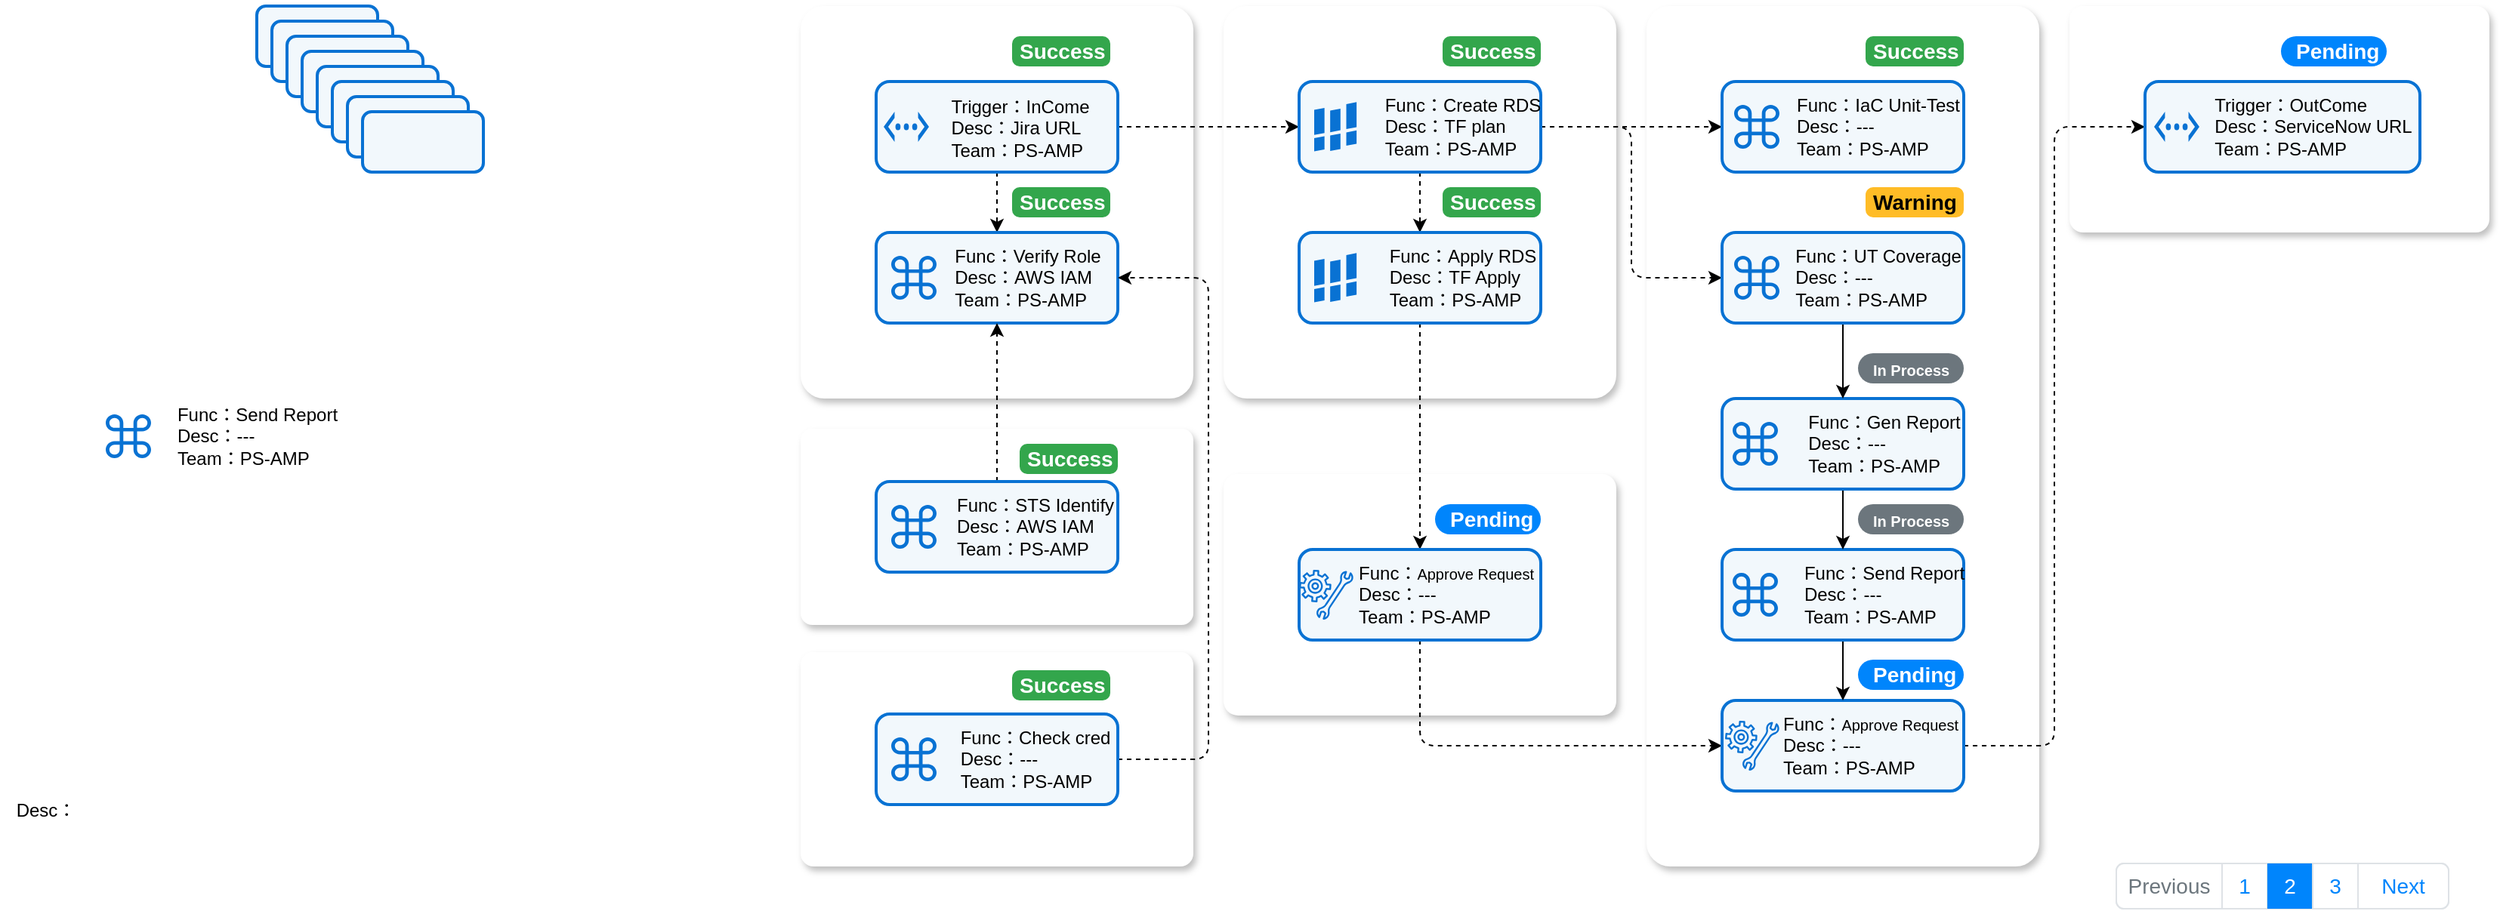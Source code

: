 <mxfile version="22.1.21" type="github">
  <diagram name="第 1 页" id="a42U0nUOHRjJRgB3q7TY">
    <mxGraphModel dx="3874" dy="1551" grid="0" gridSize="10" guides="1" tooltips="1" connect="1" arrows="1" fold="1" page="1" pageScale="1" pageWidth="1169" pageHeight="827" math="0" shadow="0">
      <root>
        <mxCell id="0" />
        <mxCell id="1" parent="0" />
        <mxCell id="eDNZzLcTr3SbtNcVF31Z-1" value="" style="rounded=1;whiteSpace=wrap;html=1;fillColor=#f2f8fc;strokeColor=#0972d3;strokeWidth=2;" parent="1" vertex="1">
          <mxGeometry x="-250" y="40" width="80" height="40" as="geometry" />
        </mxCell>
        <mxCell id="eDNZzLcTr3SbtNcVF31Z-2" value="" style="rounded=1;whiteSpace=wrap;html=1;fillColor=#f2f8fc;strokeColor=#0972d3;strokeWidth=2;" parent="1" vertex="1">
          <mxGeometry x="-240" y="50" width="80" height="40" as="geometry" />
        </mxCell>
        <mxCell id="eDNZzLcTr3SbtNcVF31Z-3" value="" style="rounded=1;whiteSpace=wrap;html=1;fillColor=#f2f8fc;strokeColor=#0972d3;strokeWidth=2;" parent="1" vertex="1">
          <mxGeometry x="-230" y="60" width="80" height="40" as="geometry" />
        </mxCell>
        <mxCell id="eDNZzLcTr3SbtNcVF31Z-4" value="" style="rounded=1;whiteSpace=wrap;html=1;fillColor=#f2f8fc;strokeColor=#0972d3;strokeWidth=2;" parent="1" vertex="1">
          <mxGeometry x="-220" y="70" width="80" height="40" as="geometry" />
        </mxCell>
        <mxCell id="eDNZzLcTr3SbtNcVF31Z-5" value="" style="rounded=1;whiteSpace=wrap;html=1;fillColor=#f2f8fc;strokeColor=#0972d3;strokeWidth=2;" parent="1" vertex="1">
          <mxGeometry x="-210" y="80" width="80" height="40" as="geometry" />
        </mxCell>
        <mxCell id="eDNZzLcTr3SbtNcVF31Z-6" value="" style="rounded=1;whiteSpace=wrap;html=1;fillColor=#f2f8fc;strokeColor=#0972d3;strokeWidth=2;" parent="1" vertex="1">
          <mxGeometry x="-200" y="90" width="80" height="40" as="geometry" />
        </mxCell>
        <mxCell id="eDNZzLcTr3SbtNcVF31Z-7" value="" style="rounded=1;whiteSpace=wrap;html=1;fillColor=#f2f8fc;strokeColor=#0972d3;strokeWidth=2;" parent="1" vertex="1">
          <mxGeometry x="-190" y="100" width="80" height="40" as="geometry" />
        </mxCell>
        <mxCell id="eDNZzLcTr3SbtNcVF31Z-8" value="" style="rounded=1;whiteSpace=wrap;html=1;fillColor=#f2f8fc;strokeColor=#0972d3;strokeWidth=2;" parent="1" vertex="1">
          <mxGeometry x="-180" y="110" width="80" height="40" as="geometry" />
        </mxCell>
        <mxCell id="eDNZzLcTr3SbtNcVF31Z-10" value="" style="rounded=1;whiteSpace=wrap;html=1;fillColor=#ffffff;strokeColor=none;strokeWidth=2;shadow=1;glass=0;arcSize=6;" parent="1" vertex="1">
          <mxGeometry x="110" y="40" width="260" height="260" as="geometry" />
        </mxCell>
        <mxCell id="eDNZzLcTr3SbtNcVF31Z-19" value="" style="rounded=1;whiteSpace=wrap;html=1;fillColor=#ffffff;strokeColor=none;strokeWidth=2;shadow=1;glass=0;arcSize=6;" parent="1" vertex="1">
          <mxGeometry x="390" y="40" width="260" height="260" as="geometry" />
        </mxCell>
        <mxCell id="eDNZzLcTr3SbtNcVF31Z-20" value="" style="rounded=1;whiteSpace=wrap;html=1;fillColor=#ffffff;strokeColor=none;strokeWidth=2;shadow=1;glass=0;arcSize=6;" parent="1" vertex="1">
          <mxGeometry x="390" y="350" width="260" height="160" as="geometry" />
        </mxCell>
        <mxCell id="eDNZzLcTr3SbtNcVF31Z-35" value="" style="rounded=1;whiteSpace=wrap;html=1;fillColor=#ffffff;strokeColor=none;strokeWidth=2;shadow=1;glass=0;arcSize=6;" parent="1" vertex="1">
          <mxGeometry x="670" y="40" width="260" height="570" as="geometry" />
        </mxCell>
        <mxCell id="eDNZzLcTr3SbtNcVF31Z-37" value="" style="rounded=1;whiteSpace=wrap;html=1;fillColor=#ffffff;strokeColor=none;strokeWidth=2;shadow=1;glass=0;arcSize=6;" parent="1" vertex="1">
          <mxGeometry x="950" y="40" width="278" height="150" as="geometry" />
        </mxCell>
        <mxCell id="eDNZzLcTr3SbtNcVF31Z-29" value="" style="html=1;shadow=0;dashed=0;shape=mxgraph.bootstrap.rrect;rSize=5;strokeColor=#DEE2E6;html=1;whiteSpace=wrap;fillColor=#ffffff;fontColor=#0085FC;fontSize=14;" parent="1" vertex="1">
          <mxGeometry x="981" y="608" width="220" height="30" as="geometry" />
        </mxCell>
        <mxCell id="eDNZzLcTr3SbtNcVF31Z-30" value="Previous" style="strokeColor=inherit;fillColor=inherit;gradientColor=inherit;html=1;shadow=0;dashed=0;shape=mxgraph.bootstrap.leftButton;rSize=5;perimeter=none;whiteSpace=wrap;resizeHeight=1;fontColor=#6C767D;fontSize=14;" parent="eDNZzLcTr3SbtNcVF31Z-29" vertex="1">
          <mxGeometry width="70" height="30" relative="1" as="geometry" />
        </mxCell>
        <mxCell id="eDNZzLcTr3SbtNcVF31Z-31" value="1" style="strokeColor=inherit;fillColor=inherit;gradientColor=inherit;fontColor=inherit;html=1;shadow=0;dashed=0;perimeter=none;whiteSpace=wrap;resizeHeight=1;fontSize=14;" parent="eDNZzLcTr3SbtNcVF31Z-29" vertex="1">
          <mxGeometry width="30" height="30" relative="1" as="geometry">
            <mxPoint x="70" as="offset" />
          </mxGeometry>
        </mxCell>
        <mxCell id="eDNZzLcTr3SbtNcVF31Z-32" value="2" style="html=1;shadow=0;dashed=0;perimeter=none;whiteSpace=wrap;resizeHeight=1;fillColor=#0085FC;strokeColor=none;fontColor=#ffffff;fontSize=14;" parent="eDNZzLcTr3SbtNcVF31Z-29" vertex="1">
          <mxGeometry width="30" height="30" relative="1" as="geometry">
            <mxPoint x="100" as="offset" />
          </mxGeometry>
        </mxCell>
        <mxCell id="eDNZzLcTr3SbtNcVF31Z-33" value="3" style="strokeColor=inherit;fillColor=inherit;gradientColor=inherit;fontColor=inherit;html=1;shadow=0;dashed=0;perimeter=none;whiteSpace=wrap;resizeHeight=1;fontSize=14;" parent="eDNZzLcTr3SbtNcVF31Z-29" vertex="1">
          <mxGeometry width="30" height="30" relative="1" as="geometry">
            <mxPoint x="130" as="offset" />
          </mxGeometry>
        </mxCell>
        <mxCell id="eDNZzLcTr3SbtNcVF31Z-34" value="Next" style="strokeColor=inherit;fillColor=inherit;gradientColor=inherit;fontColor=inherit;html=1;shadow=0;dashed=0;shape=mxgraph.bootstrap.rightButton;rSize=5;perimeter=none;whiteSpace=wrap;resizeHeight=1;fontSize=14;" parent="eDNZzLcTr3SbtNcVF31Z-29" vertex="1">
          <mxGeometry x="1" width="60" height="30" relative="1" as="geometry">
            <mxPoint x="-60" as="offset" />
          </mxGeometry>
        </mxCell>
        <mxCell id="eDNZzLcTr3SbtNcVF31Z-55" style="edgeStyle=orthogonalEdgeStyle;rounded=0;orthogonalLoop=1;jettySize=auto;html=1;dashed=1;" parent="1" source="eDNZzLcTr3SbtNcVF31Z-9" target="eDNZzLcTr3SbtNcVF31Z-41" edge="1">
          <mxGeometry relative="1" as="geometry" />
        </mxCell>
        <mxCell id="eDNZzLcTr3SbtNcVF31Z-58" style="edgeStyle=orthogonalEdgeStyle;rounded=0;orthogonalLoop=1;jettySize=auto;html=1;entryX=0.5;entryY=0;entryDx=0;entryDy=0;dashed=1;" parent="1" source="eDNZzLcTr3SbtNcVF31Z-9" target="eDNZzLcTr3SbtNcVF31Z-40" edge="1">
          <mxGeometry relative="1" as="geometry" />
        </mxCell>
        <mxCell id="eDNZzLcTr3SbtNcVF31Z-9" value="" style="rounded=1;whiteSpace=wrap;html=1;fillColor=#f2f8fc;strokeColor=#0972d3;strokeWidth=2;" parent="1" vertex="1">
          <mxGeometry x="160" y="90" width="160" height="60" as="geometry" />
        </mxCell>
        <mxCell id="eDNZzLcTr3SbtNcVF31Z-40" value="" style="rounded=1;whiteSpace=wrap;html=1;fillColor=#f2f8fc;strokeColor=#0972d3;strokeWidth=2;" parent="1" vertex="1">
          <mxGeometry x="160" y="190" width="160" height="60" as="geometry" />
        </mxCell>
        <mxCell id="eDNZzLcTr3SbtNcVF31Z-56" style="edgeStyle=orthogonalEdgeStyle;rounded=0;orthogonalLoop=1;jettySize=auto;html=1;entryX=0.5;entryY=0;entryDx=0;entryDy=0;dashed=1;" parent="1" source="eDNZzLcTr3SbtNcVF31Z-41" target="eDNZzLcTr3SbtNcVF31Z-42" edge="1">
          <mxGeometry relative="1" as="geometry" />
        </mxCell>
        <mxCell id="eDNZzLcTr3SbtNcVF31Z-71" style="edgeStyle=orthogonalEdgeStyle;rounded=1;orthogonalLoop=1;jettySize=auto;html=1;entryX=0;entryY=0.5;entryDx=0;entryDy=0;curved=0;dashed=1;" parent="1" source="eDNZzLcTr3SbtNcVF31Z-41" target="eDNZzLcTr3SbtNcVF31Z-50" edge="1">
          <mxGeometry relative="1" as="geometry" />
        </mxCell>
        <mxCell id="eDNZzLcTr3SbtNcVF31Z-72" style="edgeStyle=orthogonalEdgeStyle;rounded=1;orthogonalLoop=1;jettySize=auto;html=1;entryX=0;entryY=0.5;entryDx=0;entryDy=0;curved=0;dashed=1;" parent="1" source="eDNZzLcTr3SbtNcVF31Z-41" target="eDNZzLcTr3SbtNcVF31Z-49" edge="1">
          <mxGeometry relative="1" as="geometry" />
        </mxCell>
        <mxCell id="eDNZzLcTr3SbtNcVF31Z-41" value="" style="rounded=1;whiteSpace=wrap;html=1;fillColor=#f2f8fc;strokeColor=#0972d3;strokeWidth=2;" parent="1" vertex="1">
          <mxGeometry x="440" y="90" width="160" height="60" as="geometry" />
        </mxCell>
        <mxCell id="eDNZzLcTr3SbtNcVF31Z-57" style="edgeStyle=orthogonalEdgeStyle;rounded=0;orthogonalLoop=1;jettySize=auto;html=1;entryX=0.5;entryY=0;entryDx=0;entryDy=0;dashed=1;" parent="1" source="eDNZzLcTr3SbtNcVF31Z-42" target="eDNZzLcTr3SbtNcVF31Z-45" edge="1">
          <mxGeometry relative="1" as="geometry" />
        </mxCell>
        <mxCell id="eDNZzLcTr3SbtNcVF31Z-42" value="" style="rounded=1;whiteSpace=wrap;html=1;fillColor=#f2f8fc;strokeColor=#0972d3;strokeWidth=2;" parent="1" vertex="1">
          <mxGeometry x="440" y="190" width="160" height="60" as="geometry" />
        </mxCell>
        <mxCell id="eDNZzLcTr3SbtNcVF31Z-62" style="edgeStyle=orthogonalEdgeStyle;rounded=1;orthogonalLoop=1;jettySize=auto;html=1;exitX=0.5;exitY=1;exitDx=0;exitDy=0;entryX=0;entryY=0.5;entryDx=0;entryDy=0;dashed=1;curved=0;" parent="1" source="eDNZzLcTr3SbtNcVF31Z-45" target="eDNZzLcTr3SbtNcVF31Z-46" edge="1">
          <mxGeometry relative="1" as="geometry" />
        </mxCell>
        <mxCell id="eDNZzLcTr3SbtNcVF31Z-45" value="" style="rounded=1;whiteSpace=wrap;html=1;fillColor=#f2f8fc;strokeColor=#0972d3;strokeWidth=2;" parent="1" vertex="1">
          <mxGeometry x="440" y="400" width="160" height="60" as="geometry" />
        </mxCell>
        <mxCell id="eDNZzLcTr3SbtNcVF31Z-76" style="edgeStyle=orthogonalEdgeStyle;rounded=1;orthogonalLoop=1;jettySize=auto;html=1;entryX=0;entryY=0.5;entryDx=0;entryDy=0;curved=0;dashed=1;" parent="1" source="eDNZzLcTr3SbtNcVF31Z-46" target="eDNZzLcTr3SbtNcVF31Z-51" edge="1">
          <mxGeometry relative="1" as="geometry" />
        </mxCell>
        <mxCell id="eDNZzLcTr3SbtNcVF31Z-46" value="" style="rounded=1;whiteSpace=wrap;html=1;fillColor=#f2f8fc;strokeColor=#0972d3;strokeWidth=2;" parent="1" vertex="1">
          <mxGeometry x="720" y="500" width="160" height="60" as="geometry" />
        </mxCell>
        <mxCell id="eDNZzLcTr3SbtNcVF31Z-75" style="edgeStyle=orthogonalEdgeStyle;rounded=0;orthogonalLoop=1;jettySize=auto;html=1;entryX=0.5;entryY=0;entryDx=0;entryDy=0;" parent="1" source="eDNZzLcTr3SbtNcVF31Z-47" target="eDNZzLcTr3SbtNcVF31Z-46" edge="1">
          <mxGeometry relative="1" as="geometry" />
        </mxCell>
        <mxCell id="eDNZzLcTr3SbtNcVF31Z-47" value="" style="rounded=1;whiteSpace=wrap;html=1;fillColor=#f2f8fc;strokeColor=#0972d3;strokeWidth=2;" parent="1" vertex="1">
          <mxGeometry x="720" y="400" width="160" height="60" as="geometry" />
        </mxCell>
        <mxCell id="eDNZzLcTr3SbtNcVF31Z-74" style="edgeStyle=orthogonalEdgeStyle;rounded=0;orthogonalLoop=1;jettySize=auto;html=1;entryX=0.5;entryY=0;entryDx=0;entryDy=0;" parent="1" source="eDNZzLcTr3SbtNcVF31Z-48" target="eDNZzLcTr3SbtNcVF31Z-47" edge="1">
          <mxGeometry relative="1" as="geometry" />
        </mxCell>
        <mxCell id="eDNZzLcTr3SbtNcVF31Z-48" value="" style="rounded=1;whiteSpace=wrap;html=1;fillColor=#f2f8fc;strokeColor=#0972d3;strokeWidth=2;" parent="1" vertex="1">
          <mxGeometry x="720" y="300" width="160" height="60" as="geometry" />
        </mxCell>
        <mxCell id="eDNZzLcTr3SbtNcVF31Z-73" style="edgeStyle=orthogonalEdgeStyle;rounded=0;orthogonalLoop=1;jettySize=auto;html=1;entryX=0.5;entryY=0;entryDx=0;entryDy=0;" parent="1" source="eDNZzLcTr3SbtNcVF31Z-49" target="eDNZzLcTr3SbtNcVF31Z-48" edge="1">
          <mxGeometry relative="1" as="geometry" />
        </mxCell>
        <mxCell id="eDNZzLcTr3SbtNcVF31Z-49" value="" style="rounded=1;whiteSpace=wrap;html=1;fillColor=#f2f8fc;strokeColor=#0972d3;strokeWidth=2;" parent="1" vertex="1">
          <mxGeometry x="720" y="190" width="160" height="60" as="geometry" />
        </mxCell>
        <mxCell id="eDNZzLcTr3SbtNcVF31Z-63" value="" style="rounded=1;whiteSpace=wrap;html=1;fillColor=#ffffff;strokeColor=none;strokeWidth=2;shadow=1;glass=0;arcSize=6;" parent="1" vertex="1">
          <mxGeometry x="110" y="468" width="260" height="142" as="geometry" />
        </mxCell>
        <mxCell id="eDNZzLcTr3SbtNcVF31Z-50" value="" style="rounded=1;whiteSpace=wrap;html=1;fillColor=#f2f8fc;strokeColor=#0972d3;strokeWidth=2;" parent="1" vertex="1">
          <mxGeometry x="720" y="90" width="160" height="60" as="geometry" />
        </mxCell>
        <mxCell id="eDNZzLcTr3SbtNcVF31Z-51" value="" style="rounded=1;whiteSpace=wrap;html=1;fillColor=#f2f8fc;strokeColor=#0972d3;strokeWidth=2;" parent="1" vertex="1">
          <mxGeometry x="1000" y="90" width="182" height="60" as="geometry" />
        </mxCell>
        <mxCell id="eDNZzLcTr3SbtNcVF31Z-53" value="Desc：" style="text;html=1;align=center;verticalAlign=middle;resizable=0;points=[];autosize=1;strokeColor=none;fillColor=none;" parent="1" vertex="1">
          <mxGeometry x="-420" y="558" width="60" height="30" as="geometry" />
        </mxCell>
        <mxCell id="eDNZzLcTr3SbtNcVF31Z-65" value="" style="rounded=1;whiteSpace=wrap;html=1;fillColor=#ffffff;strokeColor=none;strokeWidth=2;shadow=1;glass=0;arcSize=6;" parent="1" vertex="1">
          <mxGeometry x="110" y="320" width="260" height="130" as="geometry" />
        </mxCell>
        <mxCell id="eDNZzLcTr3SbtNcVF31Z-68" style="edgeStyle=orthogonalEdgeStyle;rounded=0;orthogonalLoop=1;jettySize=auto;html=1;entryX=0.5;entryY=1;entryDx=0;entryDy=0;dashed=1;" parent="1" source="eDNZzLcTr3SbtNcVF31Z-66" target="eDNZzLcTr3SbtNcVF31Z-40" edge="1">
          <mxGeometry relative="1" as="geometry" />
        </mxCell>
        <mxCell id="eDNZzLcTr3SbtNcVF31Z-66" value="" style="rounded=1;whiteSpace=wrap;html=1;fillColor=#f2f8fc;strokeColor=#0972d3;strokeWidth=2;" parent="1" vertex="1">
          <mxGeometry x="160" y="355" width="160" height="60" as="geometry" />
        </mxCell>
        <mxCell id="eDNZzLcTr3SbtNcVF31Z-70" style="edgeStyle=orthogonalEdgeStyle;rounded=1;orthogonalLoop=1;jettySize=auto;html=1;entryX=1;entryY=0.5;entryDx=0;entryDy=0;dashed=1;curved=0;" parent="1" source="eDNZzLcTr3SbtNcVF31Z-67" target="eDNZzLcTr3SbtNcVF31Z-40" edge="1">
          <mxGeometry relative="1" as="geometry">
            <Array as="points">
              <mxPoint x="380" y="539" />
              <mxPoint x="380" y="220" />
            </Array>
          </mxGeometry>
        </mxCell>
        <mxCell id="eDNZzLcTr3SbtNcVF31Z-67" value="" style="rounded=1;whiteSpace=wrap;html=1;fillColor=#f2f8fc;strokeColor=#0972d3;strokeWidth=2;" parent="1" vertex="1">
          <mxGeometry x="160" y="509" width="160" height="60" as="geometry" />
        </mxCell>
        <mxCell id="eDNZzLcTr3SbtNcVF31Z-82" value="Success" style="html=1;shadow=0;dashed=0;shape=mxgraph.bootstrap.rrect;rSize=5;strokeColor=none;strokeWidth=1;fillColor=#33A64C;fontColor=#FFFFFF;whiteSpace=wrap;align=left;verticalAlign=middle;spacingLeft=0;fontStyle=1;fontSize=14;spacing=5;" parent="1" vertex="1">
          <mxGeometry x="255" y="330" width="65" height="20" as="geometry" />
        </mxCell>
        <mxCell id="eDNZzLcTr3SbtNcVF31Z-83" value="Success" style="html=1;shadow=0;dashed=0;shape=mxgraph.bootstrap.rrect;rSize=5;strokeColor=none;strokeWidth=1;fillColor=#33A64C;fontColor=#FFFFFF;whiteSpace=wrap;align=left;verticalAlign=middle;spacingLeft=0;fontStyle=1;fontSize=14;spacing=5;" parent="1" vertex="1">
          <mxGeometry x="250" y="480" width="65" height="20" as="geometry" />
        </mxCell>
        <mxCell id="eDNZzLcTr3SbtNcVF31Z-84" value="Success" style="html=1;shadow=0;dashed=0;shape=mxgraph.bootstrap.rrect;rSize=5;strokeColor=none;strokeWidth=1;fillColor=#33A64C;fontColor=#FFFFFF;whiteSpace=wrap;align=left;verticalAlign=middle;spacingLeft=0;fontStyle=1;fontSize=14;spacing=5;" parent="1" vertex="1">
          <mxGeometry x="250" y="160" width="65" height="20" as="geometry" />
        </mxCell>
        <mxCell id="eDNZzLcTr3SbtNcVF31Z-85" value="Success" style="html=1;shadow=0;dashed=0;shape=mxgraph.bootstrap.rrect;rSize=5;strokeColor=none;strokeWidth=1;fillColor=#33A64C;fontColor=#FFFFFF;whiteSpace=wrap;align=left;verticalAlign=middle;spacingLeft=0;fontStyle=1;fontSize=14;spacing=5;" parent="1" vertex="1">
          <mxGeometry x="250" y="60" width="65" height="20" as="geometry" />
        </mxCell>
        <mxCell id="eDNZzLcTr3SbtNcVF31Z-86" value="Success" style="html=1;shadow=0;dashed=0;shape=mxgraph.bootstrap.rrect;rSize=5;strokeColor=none;strokeWidth=1;fillColor=#33A64C;fontColor=#FFFFFF;whiteSpace=wrap;align=left;verticalAlign=middle;spacingLeft=0;fontStyle=1;fontSize=14;spacing=5;" parent="1" vertex="1">
          <mxGeometry x="535" y="60" width="65" height="20" as="geometry" />
        </mxCell>
        <mxCell id="eDNZzLcTr3SbtNcVF31Z-87" value="Success" style="html=1;shadow=0;dashed=0;shape=mxgraph.bootstrap.rrect;rSize=5;strokeColor=none;strokeWidth=1;fillColor=#33A64C;fontColor=#FFFFFF;whiteSpace=wrap;align=left;verticalAlign=middle;spacingLeft=0;fontStyle=1;fontSize=14;spacing=5;" parent="1" vertex="1">
          <mxGeometry x="535" y="160" width="65" height="20" as="geometry" />
        </mxCell>
        <mxCell id="eDNZzLcTr3SbtNcVF31Z-90" value="Warning" style="html=1;shadow=0;dashed=0;shape=mxgraph.bootstrap.rrect;rSize=5;strokeColor=none;strokeWidth=1;fillColor=#FFBC26;fontColor=#000000;whiteSpace=wrap;align=left;verticalAlign=middle;spacingLeft=0;fontStyle=1;fontSize=14;spacing=5;" parent="1" vertex="1">
          <mxGeometry x="815" y="160" width="65" height="20" as="geometry" />
        </mxCell>
        <mxCell id="eDNZzLcTr3SbtNcVF31Z-91" value="Pending" style="rounded=1;whiteSpace=wrap;html=1;arcSize=50;strokeColor=none;strokeWidth=1;fillColor=#0085FC;fontColor=#FFFFFF;whiteSpace=wrap;align=left;verticalAlign=middle;spacingLeft=0;fontStyle=1;fontSize=14;spacing=10;" parent="1" vertex="1">
          <mxGeometry x="530" y="370" width="70" height="20" as="geometry" />
        </mxCell>
        <mxCell id="eDNZzLcTr3SbtNcVF31Z-92" value="Success" style="html=1;shadow=0;dashed=0;shape=mxgraph.bootstrap.rrect;rSize=5;strokeColor=none;strokeWidth=1;fillColor=#33A64C;fontColor=#FFFFFF;whiteSpace=wrap;align=left;verticalAlign=middle;spacingLeft=0;fontStyle=1;fontSize=14;spacing=5;" parent="1" vertex="1">
          <mxGeometry x="815" y="60" width="65" height="20" as="geometry" />
        </mxCell>
        <mxCell id="eDNZzLcTr3SbtNcVF31Z-94" value="Pending" style="rounded=1;whiteSpace=wrap;html=1;arcSize=50;strokeColor=none;strokeWidth=1;fillColor=#0085FC;fontColor=#FFFFFF;whiteSpace=wrap;align=left;verticalAlign=middle;spacingLeft=0;fontStyle=1;fontSize=14;spacing=10;" parent="1" vertex="1">
          <mxGeometry x="810" y="473" width="70" height="20" as="geometry" />
        </mxCell>
        <mxCell id="eDNZzLcTr3SbtNcVF31Z-95" value="&lt;font style=&quot;font-size: 10px;&quot;&gt;In Process&lt;/font&gt;" style="rounded=1;whiteSpace=wrap;html=1;arcSize=50;strokeColor=none;strokeWidth=1;fillColor=#6C767D;fontColor=#FFFFFF;whiteSpace=wrap;align=left;verticalAlign=middle;spacingLeft=0;fontStyle=1;fontSize=14;spacing=10;" parent="1" vertex="1">
          <mxGeometry x="810" y="370" width="70" height="20" as="geometry" />
        </mxCell>
        <mxCell id="eDNZzLcTr3SbtNcVF31Z-96" value="&lt;font style=&quot;font-size: 10px;&quot;&gt;In Process&lt;/font&gt;" style="rounded=1;whiteSpace=wrap;html=1;arcSize=50;strokeColor=none;strokeWidth=1;fillColor=#6C767D;fontColor=#FFFFFF;whiteSpace=wrap;align=left;verticalAlign=middle;spacingLeft=0;fontStyle=1;fontSize=14;spacing=10;" parent="1" vertex="1">
          <mxGeometry x="810" y="270" width="70" height="20" as="geometry" />
        </mxCell>
        <mxCell id="eDNZzLcTr3SbtNcVF31Z-97" value="Pending" style="rounded=1;whiteSpace=wrap;html=1;arcSize=50;strokeColor=none;strokeWidth=1;fillColor=#0085FC;fontColor=#FFFFFF;whiteSpace=wrap;align=left;verticalAlign=middle;spacingLeft=0;fontStyle=1;fontSize=14;spacing=10;" parent="1" vertex="1">
          <mxGeometry x="1090" y="60" width="70" height="20" as="geometry" />
        </mxCell>
        <mxCell id="eDNZzLcTr3SbtNcVF31Z-117" value="&lt;div style=&quot;text-align: left;&quot;&gt;&lt;span style=&quot;background-color: initial;&quot;&gt;Trigger：OutCome&lt;/span&gt;&lt;/div&gt;&lt;div style=&quot;text-align: left;&quot;&gt;&lt;span style=&quot;background-color: initial;&quot;&gt;Desc：ServiceNow URL&lt;/span&gt;&lt;/div&gt;&lt;div style=&quot;text-align: left;&quot;&gt;&lt;span style=&quot;background-color: initial;&quot;&gt;Team：PS-AMP&lt;/span&gt;&lt;/div&gt;" style="text;html=1;align=center;verticalAlign=middle;resizable=0;points=[];autosize=1;strokeColor=none;fillColor=none;" parent="1" vertex="1">
          <mxGeometry x="1036" y="92.5" width="149" height="55" as="geometry" />
        </mxCell>
        <mxCell id="eDNZzLcTr3SbtNcVF31Z-120" value="" style="shape=mxgraph.signs.tech.ethernet;html=1;pointerEvents=1;fillColor=#0972d3;strokeColor=none;verticalLabelPosition=bottom;verticalAlign=top;align=center;sketch=0;" parent="1" vertex="1">
          <mxGeometry x="1006" y="110" width="30" height="20" as="geometry" />
        </mxCell>
        <mxCell id="eDNZzLcTr3SbtNcVF31Z-123" value="&lt;div style=&quot;text-align: left;&quot;&gt;&lt;span style=&quot;background-color: initial;&quot;&gt;Trigger：InCome&lt;/span&gt;&lt;/div&gt;&lt;div style=&quot;text-align: left;&quot;&gt;&lt;span style=&quot;background-color: initial;&quot;&gt;Desc：Jira URL&lt;/span&gt;&lt;/div&gt;&lt;div style=&quot;text-align: left;&quot;&gt;&lt;span style=&quot;background-color: initial;&quot;&gt;Team：PS-AMP&lt;/span&gt;&lt;/div&gt;" style="text;html=1;align=center;verticalAlign=middle;resizable=0;points=[];autosize=1;strokeColor=none;fillColor=none;" parent="1" vertex="1">
          <mxGeometry x="200" y="93" width="110" height="55" as="geometry" />
        </mxCell>
        <mxCell id="eDNZzLcTr3SbtNcVF31Z-124" value="" style="shape=mxgraph.signs.tech.ethernet;html=1;pointerEvents=1;fillColor=#0972d3;strokeColor=none;verticalLabelPosition=bottom;verticalAlign=top;align=center;sketch=0;" parent="1" vertex="1">
          <mxGeometry x="165" y="110" width="30" height="20" as="geometry" />
        </mxCell>
        <mxCell id="eDNZzLcTr3SbtNcVF31Z-125" value="&lt;div style=&quot;text-align: left;&quot;&gt;&lt;span style=&quot;background-color: initial;&quot;&gt;Func：Send Report&lt;/span&gt;&lt;/div&gt;&lt;div style=&quot;text-align: left;&quot;&gt;&lt;span style=&quot;background-color: initial;&quot;&gt;Desc：---&lt;/span&gt;&lt;/div&gt;&lt;div style=&quot;text-align: left;&quot;&gt;&lt;span style=&quot;background-color: initial;&quot;&gt;Team：PS-AMP&lt;/span&gt;&lt;/div&gt;" style="text;html=1;align=center;verticalAlign=middle;resizable=0;points=[];autosize=1;strokeColor=none;fillColor=none;" parent="1" vertex="1">
          <mxGeometry x="-315" y="295" width="130" height="60" as="geometry" />
        </mxCell>
        <mxCell id="eDNZzLcTr3SbtNcVF31Z-128" value="&lt;div style=&quot;text-align: left;&quot;&gt;&lt;span style=&quot;background-color: initial;&quot;&gt;Func：Verify Role&lt;/span&gt;&lt;/div&gt;&lt;div style=&quot;text-align: left;&quot;&gt;&lt;span style=&quot;background-color: initial;&quot;&gt;Desc：AWS IAM&lt;/span&gt;&lt;/div&gt;&lt;div style=&quot;text-align: left;&quot;&gt;&lt;span style=&quot;background-color: initial;&quot;&gt;Team：PS-AMP&lt;/span&gt;&lt;/div&gt;" style="text;html=1;align=center;verticalAlign=middle;resizable=0;points=[];autosize=1;strokeColor=none;fillColor=none;" parent="1" vertex="1">
          <mxGeometry x="200" y="190" width="120" height="60" as="geometry" />
        </mxCell>
        <mxCell id="eDNZzLcTr3SbtNcVF31Z-129" value="" style="shape=mxgraph.signs.tech.command;html=1;pointerEvents=1;fillColor=#0972d3;strokeColor=none;verticalLabelPosition=bottom;verticalAlign=top;align=center;sketch=0;" parent="1" vertex="1">
          <mxGeometry x="170" y="205.5" width="30" height="29" as="geometry" />
        </mxCell>
        <mxCell id="eDNZzLcTr3SbtNcVF31Z-130" value="&lt;div style=&quot;text-align: left;&quot;&gt;&lt;span style=&quot;background-color: initial;&quot;&gt;Func：STS Identify&lt;/span&gt;&lt;/div&gt;&lt;div style=&quot;text-align: left;&quot;&gt;&lt;span style=&quot;background-color: initial;&quot;&gt;Desc：AWS IAM&lt;/span&gt;&lt;/div&gt;&lt;div style=&quot;text-align: left;&quot;&gt;&lt;span style=&quot;background-color: initial;&quot;&gt;Team：PS-AMP&lt;/span&gt;&lt;/div&gt;" style="text;html=1;align=center;verticalAlign=middle;resizable=0;points=[];autosize=1;strokeColor=none;fillColor=none;" parent="1" vertex="1">
          <mxGeometry x="200" y="355" width="130" height="60" as="geometry" />
        </mxCell>
        <mxCell id="eDNZzLcTr3SbtNcVF31Z-131" value="" style="shape=mxgraph.signs.tech.command;html=1;pointerEvents=1;fillColor=#0972d3;strokeColor=none;verticalLabelPosition=bottom;verticalAlign=top;align=center;sketch=0;" parent="1" vertex="1">
          <mxGeometry x="170" y="370.5" width="30" height="29" as="geometry" />
        </mxCell>
        <mxCell id="eDNZzLcTr3SbtNcVF31Z-132" value="&lt;div style=&quot;text-align: left;&quot;&gt;&lt;span style=&quot;background-color: initial;&quot;&gt;Func：Check cred&lt;/span&gt;&lt;/div&gt;&lt;div style=&quot;text-align: left;&quot;&gt;&lt;span style=&quot;background-color: initial;&quot;&gt;Desc：---&lt;/span&gt;&lt;/div&gt;&lt;div style=&quot;text-align: left;&quot;&gt;&lt;span style=&quot;background-color: initial;&quot;&gt;Team：PS-AMP&lt;/span&gt;&lt;/div&gt;" style="text;html=1;align=center;verticalAlign=middle;resizable=0;points=[];autosize=1;strokeColor=none;fillColor=none;" parent="1" vertex="1">
          <mxGeometry x="205" y="509" width="120" height="60" as="geometry" />
        </mxCell>
        <mxCell id="eDNZzLcTr3SbtNcVF31Z-133" value="" style="shape=mxgraph.signs.tech.command;html=1;pointerEvents=1;fillColor=#0972d3;strokeColor=none;verticalLabelPosition=bottom;verticalAlign=top;align=center;sketch=0;" parent="1" vertex="1">
          <mxGeometry x="170" y="524.5" width="30" height="29" as="geometry" />
        </mxCell>
        <mxCell id="eDNZzLcTr3SbtNcVF31Z-135" value="&lt;div style=&quot;text-align: left;&quot;&gt;&lt;span style=&quot;background-color: initial;&quot;&gt;Func：Create RDS&lt;/span&gt;&lt;/div&gt;&lt;div style=&quot;text-align: left;&quot;&gt;&lt;span style=&quot;background-color: initial;&quot;&gt;Desc：TF plan&lt;/span&gt;&lt;/div&gt;&lt;div style=&quot;text-align: left;&quot;&gt;&lt;span style=&quot;background-color: initial;&quot;&gt;Team：PS-AMP&lt;/span&gt;&lt;/div&gt;" style="text;html=1;align=center;verticalAlign=middle;resizable=0;points=[];autosize=1;strokeColor=none;fillColor=none;" parent="1" vertex="1">
          <mxGeometry x="483.06" y="90" width="130" height="60" as="geometry" />
        </mxCell>
        <mxCell id="eDNZzLcTr3SbtNcVF31Z-136" value="" style="sketch=0;pointerEvents=1;shadow=0;dashed=0;html=1;strokeColor=none;fillColor=#0972d3;aspect=fixed;labelPosition=center;verticalLabelPosition=bottom;verticalAlign=top;align=center;outlineConnect=0;shape=mxgraph.vvd.wavefront;" parent="1" vertex="1">
          <mxGeometry x="450" y="103.68" width="28.06" height="32.63" as="geometry" />
        </mxCell>
        <mxCell id="eDNZzLcTr3SbtNcVF31Z-137" value="&lt;div style=&quot;text-align: left;&quot;&gt;&lt;span style=&quot;background-color: initial;&quot;&gt;Func：Apply RDS&lt;/span&gt;&lt;/div&gt;&lt;div style=&quot;text-align: left;&quot;&gt;&lt;span style=&quot;background-color: initial;&quot;&gt;Desc：TF Apply&lt;/span&gt;&lt;/div&gt;&lt;div style=&quot;text-align: left;&quot;&gt;&lt;span style=&quot;background-color: initial;&quot;&gt;Team：PS-AMP&lt;/span&gt;&lt;/div&gt;" style="text;html=1;align=center;verticalAlign=middle;resizable=0;points=[];autosize=1;strokeColor=none;fillColor=none;" parent="1" vertex="1">
          <mxGeometry x="488.06" y="190" width="120" height="60" as="geometry" />
        </mxCell>
        <mxCell id="eDNZzLcTr3SbtNcVF31Z-138" value="" style="sketch=0;pointerEvents=1;shadow=0;dashed=0;html=1;strokeColor=none;fillColor=#0972d3;aspect=fixed;labelPosition=center;verticalLabelPosition=bottom;verticalAlign=top;align=center;outlineConnect=0;shape=mxgraph.vvd.wavefront;" parent="1" vertex="1">
          <mxGeometry x="450.0" y="203.68" width="28.06" height="32.63" as="geometry" />
        </mxCell>
        <mxCell id="eDNZzLcTr3SbtNcVF31Z-140" value="&lt;div style=&quot;text-align: left;&quot;&gt;&lt;span style=&quot;background-color: initial;&quot;&gt;Func：&lt;font style=&quot;font-size: 10px;&quot;&gt;Approve Request&lt;/font&gt;&lt;/span&gt;&lt;/div&gt;&lt;div style=&quot;text-align: left;&quot;&gt;&lt;span style=&quot;background-color: initial;&quot;&gt;Desc：---&lt;/span&gt;&lt;/div&gt;&lt;div style=&quot;text-align: left;&quot;&gt;&lt;span style=&quot;background-color: initial;&quot;&gt;Team：PS-AMP&lt;/span&gt;&lt;/div&gt;" style="text;html=1;align=center;verticalAlign=middle;resizable=0;points=[];autosize=1;strokeColor=none;fillColor=none;" parent="1" vertex="1">
          <mxGeometry x="467" y="400" width="140" height="60" as="geometry" />
        </mxCell>
        <mxCell id="eDNZzLcTr3SbtNcVF31Z-141" value="" style="sketch=0;pointerEvents=1;shadow=0;dashed=0;html=1;strokeColor=none;fillColor=#0972d3;aspect=fixed;labelPosition=center;verticalLabelPosition=bottom;verticalAlign=top;align=center;outlineConnect=0;shape=mxgraph.vvd.guest_agent_customization;" parent="1" vertex="1">
          <mxGeometry x="440" y="413.5" width="35.87" height="33" as="geometry" />
        </mxCell>
        <mxCell id="eDNZzLcTr3SbtNcVF31Z-145" value="&lt;div style=&quot;text-align: left;&quot;&gt;&lt;span style=&quot;background-color: initial;&quot;&gt;Func：&lt;font style=&quot;font-size: 10px;&quot;&gt;Approve Request&lt;/font&gt;&lt;/span&gt;&lt;/div&gt;&lt;div style=&quot;text-align: left;&quot;&gt;&lt;span style=&quot;background-color: initial;&quot;&gt;Desc：---&lt;/span&gt;&lt;/div&gt;&lt;div style=&quot;text-align: left;&quot;&gt;&lt;span style=&quot;background-color: initial;&quot;&gt;Team：PS-AMP&lt;/span&gt;&lt;/div&gt;" style="text;html=1;align=center;verticalAlign=middle;resizable=0;points=[];autosize=1;strokeColor=none;fillColor=none;" parent="1" vertex="1">
          <mxGeometry x="748" y="500" width="140" height="60" as="geometry" />
        </mxCell>
        <mxCell id="eDNZzLcTr3SbtNcVF31Z-146" value="" style="sketch=0;pointerEvents=1;shadow=0;dashed=0;html=1;strokeColor=none;fillColor=#0972d3;aspect=fixed;labelPosition=center;verticalLabelPosition=bottom;verticalAlign=top;align=center;outlineConnect=0;shape=mxgraph.vvd.guest_agent_customization;" parent="1" vertex="1">
          <mxGeometry x="722" y="513.5" width="35.87" height="33" as="geometry" />
        </mxCell>
        <mxCell id="eDNZzLcTr3SbtNcVF31Z-148" value="" style="shape=mxgraph.signs.tech.command;html=1;pointerEvents=1;fillColor=#0972d3;strokeColor=none;verticalLabelPosition=bottom;verticalAlign=top;align=center;sketch=0;" parent="1" vertex="1">
          <mxGeometry x="-350" y="310.5" width="30" height="29" as="geometry" />
        </mxCell>
        <mxCell id="eDNZzLcTr3SbtNcVF31Z-151" value="&lt;div style=&quot;text-align: left;&quot;&gt;&lt;span style=&quot;background-color: initial;&quot;&gt;Func：IaC Unit-Test&lt;/span&gt;&lt;/div&gt;&lt;div style=&quot;text-align: left;&quot;&gt;&lt;span style=&quot;background-color: initial;&quot;&gt;Desc：---&lt;/span&gt;&lt;/div&gt;&lt;div style=&quot;text-align: left;&quot;&gt;&lt;span style=&quot;background-color: initial;&quot;&gt;Team：PS-AMP&lt;/span&gt;&lt;/div&gt;" style="text;html=1;align=center;verticalAlign=middle;resizable=0;points=[];autosize=1;strokeColor=none;fillColor=none;" parent="1" vertex="1">
          <mxGeometry x="758" y="90" width="130" height="60" as="geometry" />
        </mxCell>
        <mxCell id="eDNZzLcTr3SbtNcVF31Z-152" value="" style="shape=mxgraph.signs.tech.command;html=1;pointerEvents=1;fillColor=#0972d3;strokeColor=none;verticalLabelPosition=bottom;verticalAlign=top;align=center;sketch=0;" parent="1" vertex="1">
          <mxGeometry x="728" y="105.5" width="30" height="29" as="geometry" />
        </mxCell>
        <mxCell id="eDNZzLcTr3SbtNcVF31Z-153" value="&lt;div style=&quot;text-align: left;&quot;&gt;&lt;span style=&quot;background-color: initial;&quot;&gt;Func：UT Coverage&lt;/span&gt;&lt;/div&gt;&lt;div style=&quot;text-align: left;&quot;&gt;&lt;span style=&quot;background-color: initial;&quot;&gt;Desc：---&lt;/span&gt;&lt;/div&gt;&lt;div style=&quot;text-align: left;&quot;&gt;&lt;span style=&quot;background-color: initial;&quot;&gt;Team：PS-AMP&lt;/span&gt;&lt;/div&gt;" style="text;html=1;align=center;verticalAlign=middle;resizable=0;points=[];autosize=1;strokeColor=none;fillColor=none;" parent="1" vertex="1">
          <mxGeometry x="758" y="189.99" width="130" height="60" as="geometry" />
        </mxCell>
        <mxCell id="eDNZzLcTr3SbtNcVF31Z-154" value="" style="shape=mxgraph.signs.tech.command;html=1;pointerEvents=1;fillColor=#0972d3;strokeColor=none;verticalLabelPosition=bottom;verticalAlign=top;align=center;sketch=0;" parent="1" vertex="1">
          <mxGeometry x="728" y="205.49" width="30" height="29" as="geometry" />
        </mxCell>
        <mxCell id="eDNZzLcTr3SbtNcVF31Z-155" value="&lt;div style=&quot;text-align: left;&quot;&gt;&lt;span style=&quot;background-color: initial;&quot;&gt;Func：Gen Report&lt;/span&gt;&lt;/div&gt;&lt;div style=&quot;text-align: left;&quot;&gt;&lt;span style=&quot;background-color: initial;&quot;&gt;Desc：---&lt;/span&gt;&lt;/div&gt;&lt;div style=&quot;text-align: left;&quot;&gt;&lt;span style=&quot;background-color: initial;&quot;&gt;Team：PS-AMP&lt;/span&gt;&lt;/div&gt;" style="text;html=1;align=center;verticalAlign=middle;resizable=0;points=[];autosize=1;strokeColor=none;fillColor=none;" parent="1" vertex="1">
          <mxGeometry x="767" y="300" width="120" height="60" as="geometry" />
        </mxCell>
        <mxCell id="eDNZzLcTr3SbtNcVF31Z-156" value="" style="shape=mxgraph.signs.tech.command;html=1;pointerEvents=1;fillColor=#0972d3;strokeColor=none;verticalLabelPosition=bottom;verticalAlign=top;align=center;sketch=0;" parent="1" vertex="1">
          <mxGeometry x="727" y="315.5" width="30" height="29" as="geometry" />
        </mxCell>
        <mxCell id="eDNZzLcTr3SbtNcVF31Z-157" value="&lt;div style=&quot;text-align: left;&quot;&gt;&lt;span style=&quot;background-color: initial;&quot;&gt;Func：Send Report&lt;/span&gt;&lt;/div&gt;&lt;div style=&quot;text-align: left;&quot;&gt;&lt;span style=&quot;background-color: initial;&quot;&gt;Desc：---&lt;/span&gt;&lt;/div&gt;&lt;div style=&quot;text-align: left;&quot;&gt;&lt;span style=&quot;background-color: initial;&quot;&gt;Team：PS-AMP&lt;/span&gt;&lt;/div&gt;" style="text;html=1;align=center;verticalAlign=middle;resizable=0;points=[];autosize=1;strokeColor=none;fillColor=none;" parent="1" vertex="1">
          <mxGeometry x="762" y="400" width="130" height="60" as="geometry" />
        </mxCell>
        <mxCell id="eDNZzLcTr3SbtNcVF31Z-158" value="" style="shape=mxgraph.signs.tech.command;html=1;pointerEvents=1;fillColor=#0972d3;strokeColor=none;verticalLabelPosition=bottom;verticalAlign=top;align=center;sketch=0;" parent="1" vertex="1">
          <mxGeometry x="727" y="415.5" width="30" height="29" as="geometry" />
        </mxCell>
      </root>
    </mxGraphModel>
  </diagram>
</mxfile>
